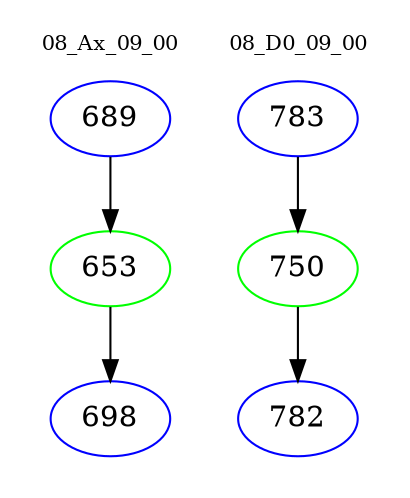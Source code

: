 digraph{
subgraph cluster_0 {
color = white
label = "08_Ax_09_00";
fontsize=10;
T0_689 [label="689", color="blue"]
T0_689 -> T0_653 [color="black"]
T0_653 [label="653", color="green"]
T0_653 -> T0_698 [color="black"]
T0_698 [label="698", color="blue"]
}
subgraph cluster_1 {
color = white
label = "08_D0_09_00";
fontsize=10;
T1_783 [label="783", color="blue"]
T1_783 -> T1_750 [color="black"]
T1_750 [label="750", color="green"]
T1_750 -> T1_782 [color="black"]
T1_782 [label="782", color="blue"]
}
}
